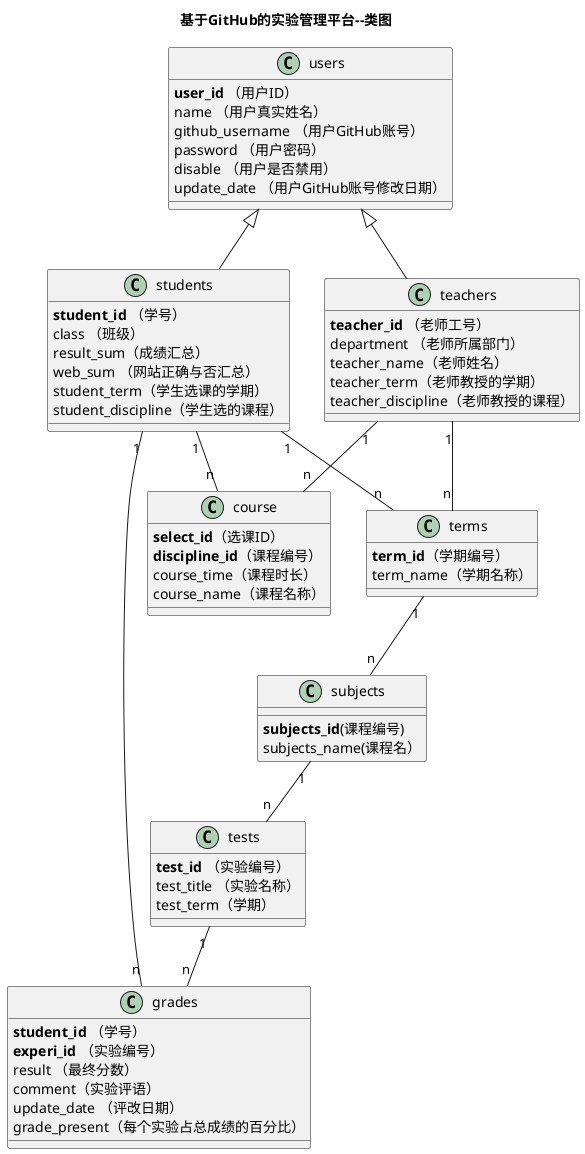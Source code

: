 @startuml
title 基于GitHub的实验管理平台--类图
class users {
    <b>user_id</b> （用户ID）
    name （用户真实姓名）
    github_username （用户GitHub账号）
    password （用户密码）
    disable （用户是否禁用）
    update_date （用户GitHub账号修改日期）
}


class teachers{
    <b>teacher_id</b> （老师工号）
    department （老师所属部门）
    teacher_name（老师姓名）
    teacher_term（老师教授的学期）
    teacher_discipline（老师教授的课程）
}
class students{
    <b>student_id</b> （学号）
    class （班级）
    result_sum（成绩汇总）
    web_sum （网站正确与否汇总）
    student_term（学生选课的学期）
    student_discipline（学生选的课程）
}

users <|- students
users <|-- teachers

class grades {
    <b>student_id</b> （学号）
    <b>experi_id</b> （实验编号）
    result （最终分数）
    comment（实验评语）
    update_date （评改日期）
    grade_present（每个实验占总成绩的百分比）
}

class tests {
    <b>test_id</b> （实验编号）
    test_title （实验名称）
    test_term（学期）
}

class terms{
    <b>term_id</b>（学期编号）
    term_name（学期名称）
}

class subjects{
    <b>subjects_id</b>(课程编号)
    subjects_name(课程名）
}

class course{
    <b>select_id</b>（选课ID）
    <b>discipline_id</b>（课程编号）
    course_time（课程时长）
    course_name（课程名称）

}


students "1" -- "n"  grades
students "1" -- "n"  terms
teachers "1" -- "n"  terms
tests "1" -- "n"  grades
teachers "1" -- "n"  course
students "1" -- "n"  course
terms "1" -- "n"  subjects
subjects "1" -- "n" tests


@enduml